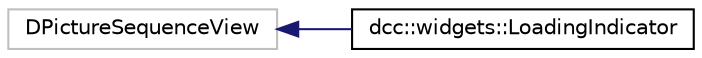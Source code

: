 digraph "类继承关系图"
{
  edge [fontname="Helvetica",fontsize="10",labelfontname="Helvetica",labelfontsize="10"];
  node [fontname="Helvetica",fontsize="10",shape=record];
  rankdir="LR";
  Node2776 [label="DPictureSequenceView",height=0.2,width=0.4,color="grey75", fillcolor="white", style="filled"];
  Node2776 -> Node0 [dir="back",color="midnightblue",fontsize="10",style="solid",fontname="Helvetica"];
  Node0 [label="dcc::widgets::LoadingIndicator",height=0.2,width=0.4,color="black", fillcolor="white", style="filled",URL="$classdcc_1_1widgets_1_1_loading_indicator.html"];
}
